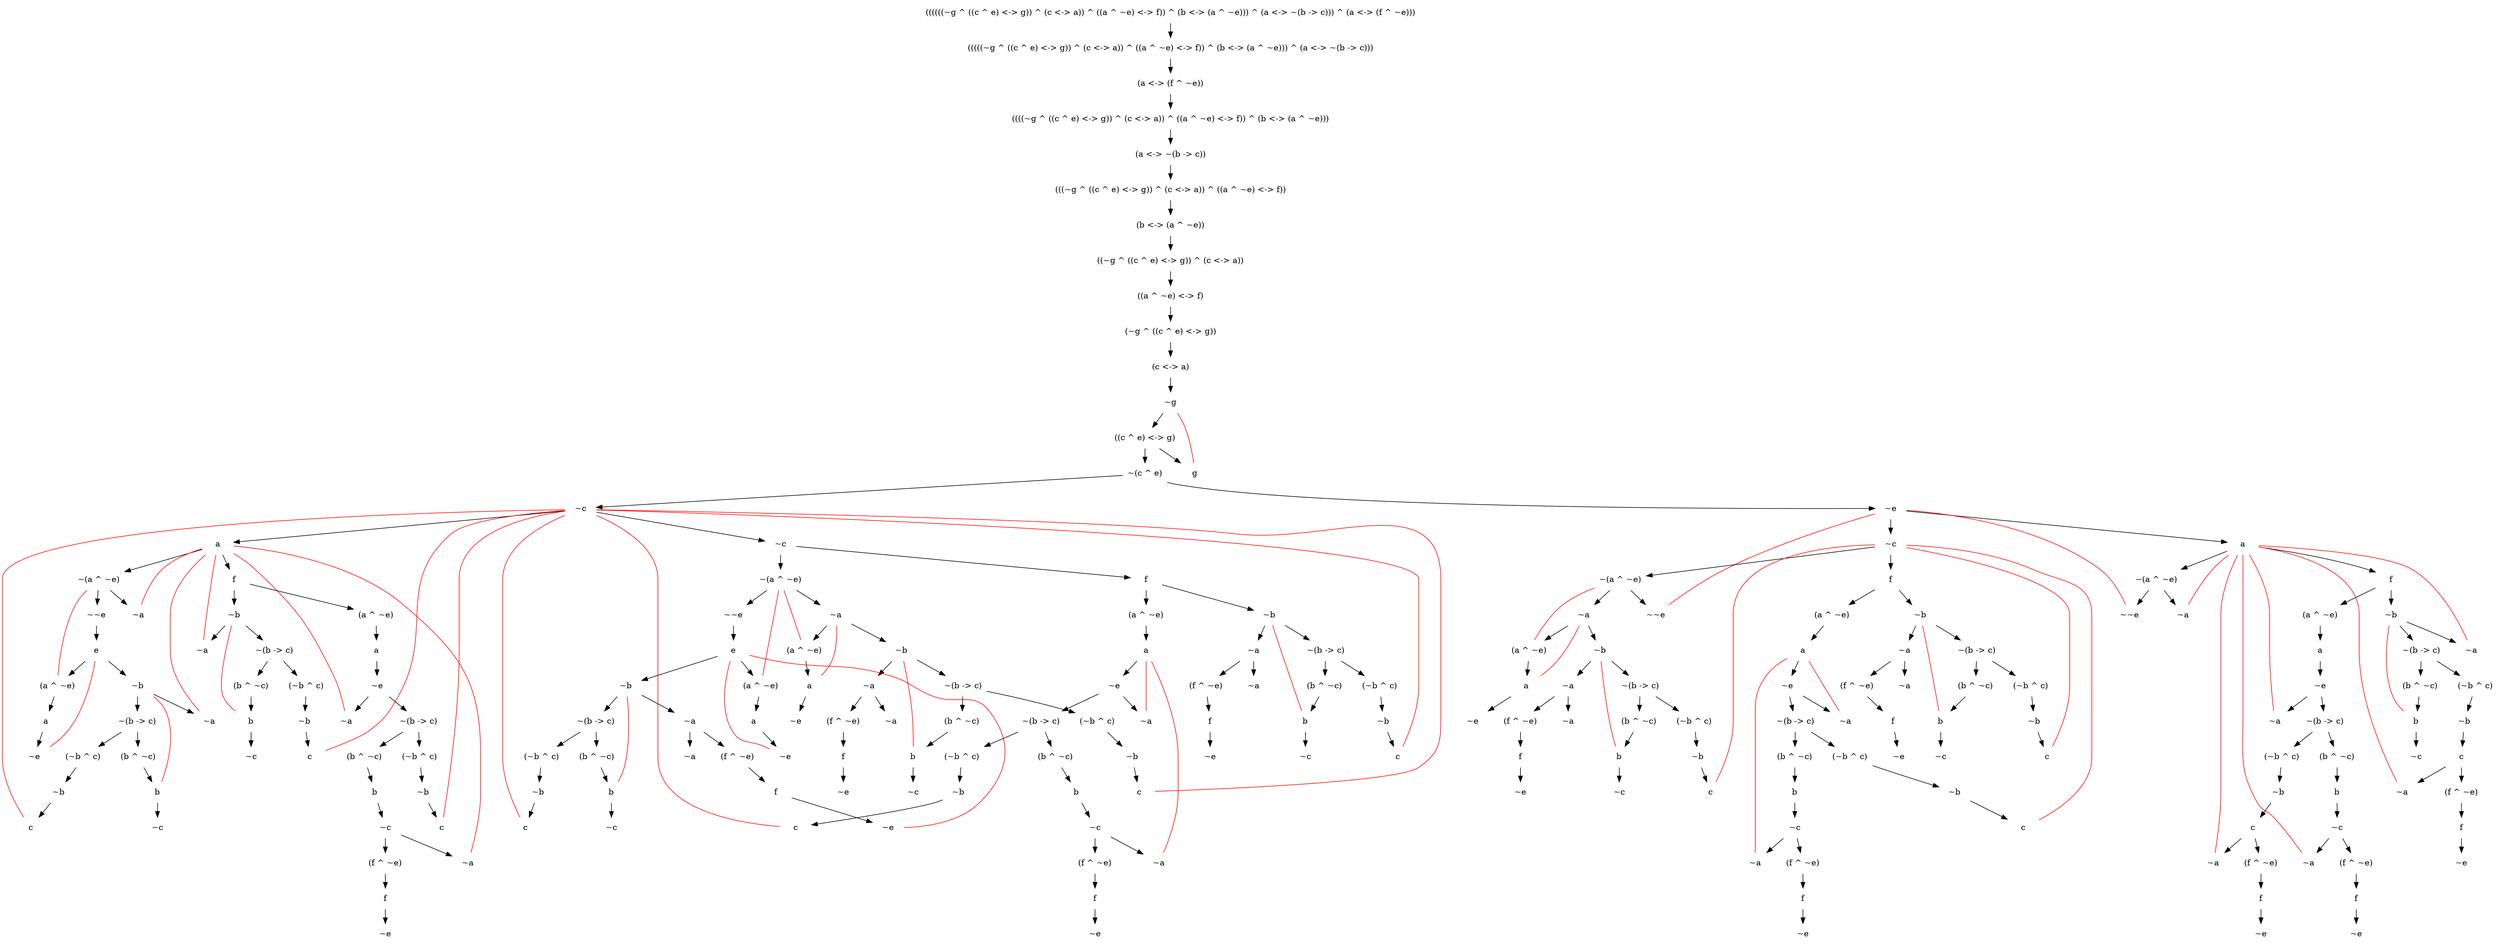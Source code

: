 digraph{
ranksep = 0.35;
node [shape=plaintext];
0 [label="((((((~g ^ ((c ^ e) <-> g)) ^ (c <-> a)) ^ ((a ^ ~e) <-> f)) ^ (b <-> (a ^ ~e))) ^ (a <-> ~(b -> c))) ^ (a <-> (f ^ ~e)))"];
1 [label="(((((~g ^ ((c ^ e) <-> g)) ^ (c <-> a)) ^ ((a ^ ~e) <-> f)) ^ (b <-> (a ^ ~e))) ^ (a <-> ~(b -> c)))"];
2 [label="(a <-> (f ^ ~e))"];
4 [label="((((~g ^ ((c ^ e) <-> g)) ^ (c <-> a)) ^ ((a ^ ~e) <-> f)) ^ (b <-> (a ^ ~e)))"];
5 [label="(a <-> ~(b -> c))"];
7 [label="(((~g ^ ((c ^ e) <-> g)) ^ (c <-> a)) ^ ((a ^ ~e) <-> f))"];
8 [label="(b <-> (a ^ ~e))"];
10 [label="((~g ^ ((c ^ e) <-> g)) ^ (c <-> a))"];
11 [label="((a ^ ~e) <-> f)"];
13 [label="(~g ^ ((c ^ e) <-> g))"];
14 [label="(c <-> a)"];
16 [label="~g"];
17 [label="((c ^ e) <-> g)"];
19 [label="~(c ^ e)"];
20 [label="g"];
22 [label="~c"];
23 [label="~e"];
25 [label="~c"];
26 [label="a"];
28 [label="~(a ^ ~e)"];
29 [label="f"];
31 [label="~a"];
32 [label="~~e"];
34 [label="~b"];
35 [label="(a ^ ~e)"];
37 [label="~a"];
38 [label="~(b -> c)"];
40 [label="~a"];
41 [label="(f ^ ~e)"];
43 [label="f"];
44 [label="~e"];
46 [label="(b ^ ~c)"];
47 [label="(~b ^ c)"];
49 [label="b"];
50 [label="~c"];
52 [label="~b"];
53 [label="c"];
55 [label="a"];
56 [label="~e"];
58 [label="e"];
60 [label="~b"];
61 [label="(a ^ ~e)"];
63 [label="~a"];
64 [label="~(b -> c)"];
66 [label="~a"];
67 [label="(f ^ ~e)"];
69 [label="f"];
70 [label="~e"];
72 [label="(b ^ ~c)"];
73 [label="(~b ^ c)"];
75 [label="b"];
76 [label="~c"];
78 [label="~b"];
79 [label="c"];
81 [label="a"];
82 [label="~e"];
84 [label="~b"];
85 [label="(a ^ ~e)"];
87 [label="~a"];
88 [label="~(b -> c)"];
90 [label="~a"];
91 [label="(f ^ ~e)"];
93 [label="f"];
94 [label="~e"];
96 [label="(b ^ ~c)"];
97 [label="(~b ^ c)"];
99 [label="b"];
100 [label="~c"];
102 [label="~b"];
103 [label="c"];
105 [label="a"];
106 [label="~e"];
108 [label="~a"];
109 [label="~(b -> c)"];
111 [label="(b ^ ~c)"];
112 [label="(~b ^ c)"];
114 [label="b"];
115 [label="~c"];
117 [label="~a"];
118 [label="(f ^ ~e)"];
120 [label="f"];
121 [label="~e"];
123 [label="~b"];
124 [label="c"];
126 [label="~(a ^ ~e)"];
127 [label="f"];
129 [label="~a"];
130 [label="~~e"];
132 [label="e"];
134 [label="~b"];
135 [label="(a ^ ~e)"];
137 [label="~a"];
138 [label="~(b -> c)"];
140 [label="(b ^ ~c)"];
141 [label="(~b ^ c)"];
143 [label="b"];
144 [label="~c"];
146 [label="~b"];
147 [label="c"];
149 [label="a"];
150 [label="~e"];
152 [label="~b"];
153 [label="(a ^ ~e)"];
155 [label="~a"];
156 [label="~(b -> c)"];
158 [label="(b ^ ~c)"];
159 [label="(~b ^ c)"];
161 [label="b"];
162 [label="~c"];
164 [label="~b"];
165 [label="c"];
167 [label="a"];
168 [label="~e"];
170 [label="~a"];
171 [label="~(b -> c)"];
173 [label="(b ^ ~c)"];
174 [label="(~b ^ c)"];
176 [label="b"];
177 [label="~c"];
179 [label="~a"];
180 [label="(f ^ ~e)"];
182 [label="f"];
183 [label="~e"];
185 [label="~b"];
186 [label="c"];
188 [label="~c"];
189 [label="a"];
191 [label="~(a ^ ~e)"];
192 [label="f"];
194 [label="~a"];
195 [label="~~e"];
197 [label="~b"];
198 [label="(a ^ ~e)"];
200 [label="~a"];
201 [label="~(b -> c)"];
203 [label="~a"];
204 [label="(f ^ ~e)"];
206 [label="f"];
207 [label="~e"];
209 [label="(b ^ ~c)"];
210 [label="(~b ^ c)"];
212 [label="b"];
213 [label="~c"];
215 [label="~b"];
216 [label="c"];
218 [label="a"];
219 [label="~e"];
221 [label="~b"];
222 [label="(a ^ ~e)"];
224 [label="~a"];
225 [label="~(b -> c)"];
227 [label="~a"];
228 [label="(f ^ ~e)"];
230 [label="f"];
231 [label="~e"];
233 [label="(b ^ ~c)"];
234 [label="(~b ^ c)"];
236 [label="b"];
237 [label="~c"];
239 [label="~b"];
240 [label="c"];
242 [label="a"];
243 [label="~e"];
245 [label="~a"];
246 [label="~(b -> c)"];
248 [label="(b ^ ~c)"];
249 [label="(~b ^ c)"];
251 [label="b"];
252 [label="~c"];
254 [label="~a"];
255 [label="(f ^ ~e)"];
257 [label="f"];
258 [label="~e"];
260 [label="~b"];
261 [label="c"];
263 [label="~(a ^ ~e)"];
264 [label="f"];
266 [label="~a"];
267 [label="~~e"];
269 [label="~b"];
270 [label="(a ^ ~e)"];
272 [label="~a"];
273 [label="~(b -> c)"];
275 [label="(b ^ ~c)"];
276 [label="(~b ^ c)"];
278 [label="b"];
279 [label="~c"];
281 [label="~b"];
282 [label="c"];
284 [label="~a"];
285 [label="(f ^ ~e)"];
287 [label="f"];
288 [label="~e"];
290 [label="a"];
291 [label="~e"];
293 [label="~a"];
294 [label="~(b -> c)"];
296 [label="(b ^ ~c)"];
297 [label="(~b ^ c)"];
299 [label="b"];
300 [label="~c"];
302 [label="~a"];
303 [label="(f ^ ~e)"];
305 [label="f"];
306 [label="~e"];
308 [label="~b"];
309 [label="c"];
311 [label="~a"];
312 [label="(f ^ ~e)"];
314 [label="f"];
315 [label="~e"];
subgraph dir
{
0 -> 1;
1 -> 2;
2 -> 4;
4 -> 5;
5 -> 7;
7 -> 8;
8 -> 10;
10 -> 11;
11 -> 13;
13 -> 14;
14 -> 16;
16 -> 17;
17 -> 19;
19 -> 22;
22 -> 25;
25 -> 28;
28 -> 31;
31 -> 34;
34 -> 37;
37 -> 40;
37 -> 41;
41 -> 43;
43 -> 44;
34 -> 38;
38 -> 46;
46 -> 49;
49 -> 50;
38 -> 47;
47 -> 52;
52 -> 53;
31 -> 35;
35 -> 55;
55 -> 56;
28 -> 32;
32 -> 58;
58 -> 60;
60 -> 63;
63 -> 66;
63 -> 67;
67 -> 69;
69 -> 70;
60 -> 64;
64 -> 72;
72 -> 75;
75 -> 76;
64 -> 73;
73 -> 78;
78 -> 79;
58 -> 61;
61 -> 81;
81 -> 82;
25 -> 29;
29 -> 84;
84 -> 87;
87 -> 90;
87 -> 91;
91 -> 93;
93 -> 94;
84 -> 88;
88 -> 96;
96 -> 99;
99 -> 100;
88 -> 97;
97 -> 102;
102 -> 103;
29 -> 85;
85 -> 105;
105 -> 106;
106 -> 108;
106 -> 109;
109 -> 111;
111 -> 114;
114 -> 115;
115 -> 117;
115 -> 118;
118 -> 120;
120 -> 121;
109 -> 112;
112 -> 123;
123 -> 124;
22 -> 26;
26 -> 126;
126 -> 129;
126 -> 130;
130 -> 132;
132 -> 134;
134 -> 137;
134 -> 138;
138 -> 140;
140 -> 143;
143 -> 144;
138 -> 141;
141 -> 146;
146 -> 147;
132 -> 135;
135 -> 149;
149 -> 150;
26 -> 127;
127 -> 152;
152 -> 155;
152 -> 156;
156 -> 158;
158 -> 161;
161 -> 162;
156 -> 159;
159 -> 164;
164 -> 165;
127 -> 153;
153 -> 167;
167 -> 168;
168 -> 170;
168 -> 171;
171 -> 173;
173 -> 176;
176 -> 177;
177 -> 179;
177 -> 180;
180 -> 182;
182 -> 183;
171 -> 174;
174 -> 185;
185 -> 186;
19 -> 23;
23 -> 188;
188 -> 191;
191 -> 194;
194 -> 197;
197 -> 200;
200 -> 203;
200 -> 204;
204 -> 206;
206 -> 207;
197 -> 201;
201 -> 209;
209 -> 212;
212 -> 213;
201 -> 210;
210 -> 215;
215 -> 216;
194 -> 198;
198 -> 218;
218 -> 219;
191 -> 195;
188 -> 192;
192 -> 221;
221 -> 224;
224 -> 227;
224 -> 228;
228 -> 230;
230 -> 231;
221 -> 225;
225 -> 233;
233 -> 236;
236 -> 237;
225 -> 234;
234 -> 239;
239 -> 240;
192 -> 222;
222 -> 242;
242 -> 243;
243 -> 245;
243 -> 246;
246 -> 248;
248 -> 251;
251 -> 252;
252 -> 254;
252 -> 255;
255 -> 257;
257 -> 258;
246 -> 249;
249 -> 260;
260 -> 261;
23 -> 189;
189 -> 263;
263 -> 266;
263 -> 267;
189 -> 264;
264 -> 269;
269 -> 272;
269 -> 273;
273 -> 275;
275 -> 278;
278 -> 279;
273 -> 276;
276 -> 281;
281 -> 282;
282 -> 284;
282 -> 285;
285 -> 287;
287 -> 288;
264 -> 270;
270 -> 290;
290 -> 291;
291 -> 293;
291 -> 294;
294 -> 296;
296 -> 299;
299 -> 300;
300 -> 302;
300 -> 303;
303 -> 305;
305 -> 306;
294 -> 297;
297 -> 308;
308 -> 309;
309 -> 311;
309 -> 312;
312 -> 314;
314 -> 315;
17 -> 20;
}
subgraph ancestor
{
edge [dir=back, color=blue, style=dashed]
}
subgraph undir
{
edge [dir=none, color=red]
16 -> 20;
28 -> 35;
34 -> 49;
22 -> 53;
31 -> 55;
28 -> 61;
58 -> 70;
60 -> 75;
22 -> 79;
58 -> 82;
84 -> 99;
22 -> 103;
105 -> 108;
105 -> 117;
22 -> 124;
26 -> 129;
126 -> 135;
26 -> 137;
134 -> 143;
22 -> 147;
132 -> 150;
26 -> 155;
152 -> 161;
22 -> 165;
26 -> 170;
26 -> 179;
22 -> 186;
23 -> 195;
191 -> 198;
197 -> 212;
188 -> 216;
194 -> 218;
221 -> 236;
188 -> 240;
242 -> 245;
242 -> 254;
188 -> 261;
189 -> 266;
23 -> 267;
189 -> 272;
269 -> 278;
189 -> 284;
189 -> 293;
189 -> 302;
189 -> 311;
}
}
